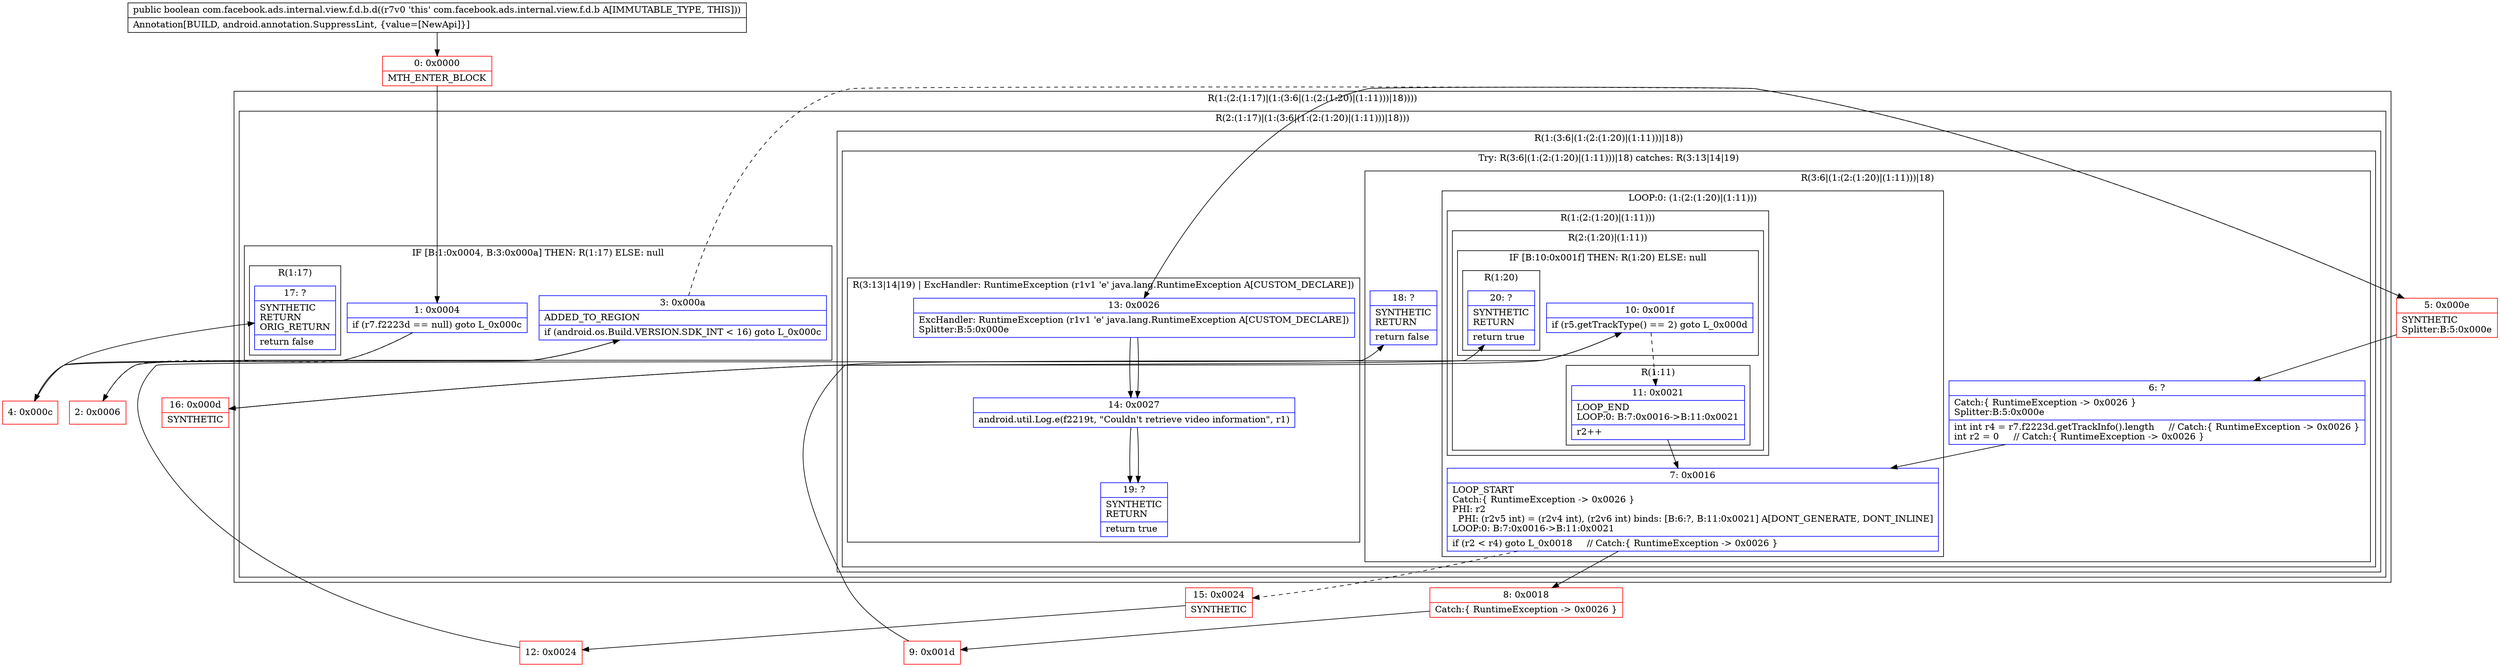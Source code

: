 digraph "CFG forcom.facebook.ads.internal.view.f.d.b.d()Z" {
subgraph cluster_Region_1562532929 {
label = "R(1:(2:(1:17)|(1:(3:6|(1:(2:(1:20)|(1:11)))|18))))";
node [shape=record,color=blue];
subgraph cluster_Region_479225388 {
label = "R(2:(1:17)|(1:(3:6|(1:(2:(1:20)|(1:11)))|18)))";
node [shape=record,color=blue];
subgraph cluster_IfRegion_642827643 {
label = "IF [B:1:0x0004, B:3:0x000a] THEN: R(1:17) ELSE: null";
node [shape=record,color=blue];
Node_1 [shape=record,label="{1\:\ 0x0004|if (r7.f2223d == null) goto L_0x000c\l}"];
Node_3 [shape=record,label="{3\:\ 0x000a|ADDED_TO_REGION\l|if (android.os.Build.VERSION.SDK_INT \< 16) goto L_0x000c\l}"];
subgraph cluster_Region_2076036526 {
label = "R(1:17)";
node [shape=record,color=blue];
Node_17 [shape=record,label="{17\:\ ?|SYNTHETIC\lRETURN\lORIG_RETURN\l|return false\l}"];
}
}
subgraph cluster_Region_875710156 {
label = "R(1:(3:6|(1:(2:(1:20)|(1:11)))|18))";
node [shape=record,color=blue];
subgraph cluster_TryCatchRegion_722270048 {
label = "Try: R(3:6|(1:(2:(1:20)|(1:11)))|18) catches: R(3:13|14|19)";
node [shape=record,color=blue];
subgraph cluster_Region_721014175 {
label = "R(3:6|(1:(2:(1:20)|(1:11)))|18)";
node [shape=record,color=blue];
Node_6 [shape=record,label="{6\:\ ?|Catch:\{ RuntimeException \-\> 0x0026 \}\lSplitter:B:5:0x000e\l|int int r4 = r7.f2223d.getTrackInfo().length     \/\/ Catch:\{ RuntimeException \-\> 0x0026 \}\lint r2 = 0     \/\/ Catch:\{ RuntimeException \-\> 0x0026 \}\l}"];
subgraph cluster_LoopRegion_198677607 {
label = "LOOP:0: (1:(2:(1:20)|(1:11)))";
node [shape=record,color=blue];
Node_7 [shape=record,label="{7\:\ 0x0016|LOOP_START\lCatch:\{ RuntimeException \-\> 0x0026 \}\lPHI: r2 \l  PHI: (r2v5 int) = (r2v4 int), (r2v6 int) binds: [B:6:?, B:11:0x0021] A[DONT_GENERATE, DONT_INLINE]\lLOOP:0: B:7:0x0016\-\>B:11:0x0021\l|if (r2 \< r4) goto L_0x0018     \/\/ Catch:\{ RuntimeException \-\> 0x0026 \}\l}"];
subgraph cluster_Region_504555534 {
label = "R(1:(2:(1:20)|(1:11)))";
node [shape=record,color=blue];
subgraph cluster_Region_942725414 {
label = "R(2:(1:20)|(1:11))";
node [shape=record,color=blue];
subgraph cluster_IfRegion_1959497399 {
label = "IF [B:10:0x001f] THEN: R(1:20) ELSE: null";
node [shape=record,color=blue];
Node_10 [shape=record,label="{10\:\ 0x001f|if (r5.getTrackType() == 2) goto L_0x000d\l}"];
subgraph cluster_Region_1133005029 {
label = "R(1:20)";
node [shape=record,color=blue];
Node_20 [shape=record,label="{20\:\ ?|SYNTHETIC\lRETURN\l|return true\l}"];
}
}
subgraph cluster_Region_1419582360 {
label = "R(1:11)";
node [shape=record,color=blue];
Node_11 [shape=record,label="{11\:\ 0x0021|LOOP_END\lLOOP:0: B:7:0x0016\-\>B:11:0x0021\l|r2++\l}"];
}
}
}
}
Node_18 [shape=record,label="{18\:\ ?|SYNTHETIC\lRETURN\l|return false\l}"];
}
subgraph cluster_Region_1255381506 {
label = "R(3:13|14|19) | ExcHandler: RuntimeException (r1v1 'e' java.lang.RuntimeException A[CUSTOM_DECLARE])\l";
node [shape=record,color=blue];
Node_13 [shape=record,label="{13\:\ 0x0026|ExcHandler: RuntimeException (r1v1 'e' java.lang.RuntimeException A[CUSTOM_DECLARE])\lSplitter:B:5:0x000e\l}"];
Node_14 [shape=record,label="{14\:\ 0x0027|android.util.Log.e(f2219t, \"Couldn't retrieve video information\", r1)\l}"];
Node_19 [shape=record,label="{19\:\ ?|SYNTHETIC\lRETURN\l|return true\l}"];
}
}
}
}
}
subgraph cluster_Region_1255381506 {
label = "R(3:13|14|19) | ExcHandler: RuntimeException (r1v1 'e' java.lang.RuntimeException A[CUSTOM_DECLARE])\l";
node [shape=record,color=blue];
Node_13 [shape=record,label="{13\:\ 0x0026|ExcHandler: RuntimeException (r1v1 'e' java.lang.RuntimeException A[CUSTOM_DECLARE])\lSplitter:B:5:0x000e\l}"];
Node_14 [shape=record,label="{14\:\ 0x0027|android.util.Log.e(f2219t, \"Couldn't retrieve video information\", r1)\l}"];
Node_19 [shape=record,label="{19\:\ ?|SYNTHETIC\lRETURN\l|return true\l}"];
}
Node_0 [shape=record,color=red,label="{0\:\ 0x0000|MTH_ENTER_BLOCK\l}"];
Node_2 [shape=record,color=red,label="{2\:\ 0x0006}"];
Node_4 [shape=record,color=red,label="{4\:\ 0x000c}"];
Node_5 [shape=record,color=red,label="{5\:\ 0x000e|SYNTHETIC\lSplitter:B:5:0x000e\l}"];
Node_8 [shape=record,color=red,label="{8\:\ 0x0018|Catch:\{ RuntimeException \-\> 0x0026 \}\l}"];
Node_9 [shape=record,color=red,label="{9\:\ 0x001d}"];
Node_12 [shape=record,color=red,label="{12\:\ 0x0024}"];
Node_15 [shape=record,color=red,label="{15\:\ 0x0024|SYNTHETIC\l}"];
Node_16 [shape=record,color=red,label="{16\:\ 0x000d|SYNTHETIC\l}"];
MethodNode[shape=record,label="{public boolean com.facebook.ads.internal.view.f.d.b.d((r7v0 'this' com.facebook.ads.internal.view.f.d.b A[IMMUTABLE_TYPE, THIS]))  | Annotation[BUILD, android.annotation.SuppressLint, \{value=[NewApi]\}]\l}"];
MethodNode -> Node_0;
Node_1 -> Node_2[style=dashed];
Node_1 -> Node_4;
Node_3 -> Node_4;
Node_3 -> Node_5[style=dashed];
Node_6 -> Node_7;
Node_7 -> Node_8;
Node_7 -> Node_15[style=dashed];
Node_10 -> Node_11[style=dashed];
Node_10 -> Node_16;
Node_11 -> Node_7;
Node_13 -> Node_14;
Node_14 -> Node_19;
Node_13 -> Node_14;
Node_14 -> Node_19;
Node_0 -> Node_1;
Node_2 -> Node_3;
Node_4 -> Node_17;
Node_5 -> Node_6;
Node_5 -> Node_13;
Node_8 -> Node_9;
Node_9 -> Node_10;
Node_12 -> Node_18;
Node_15 -> Node_12;
Node_16 -> Node_20;
}

